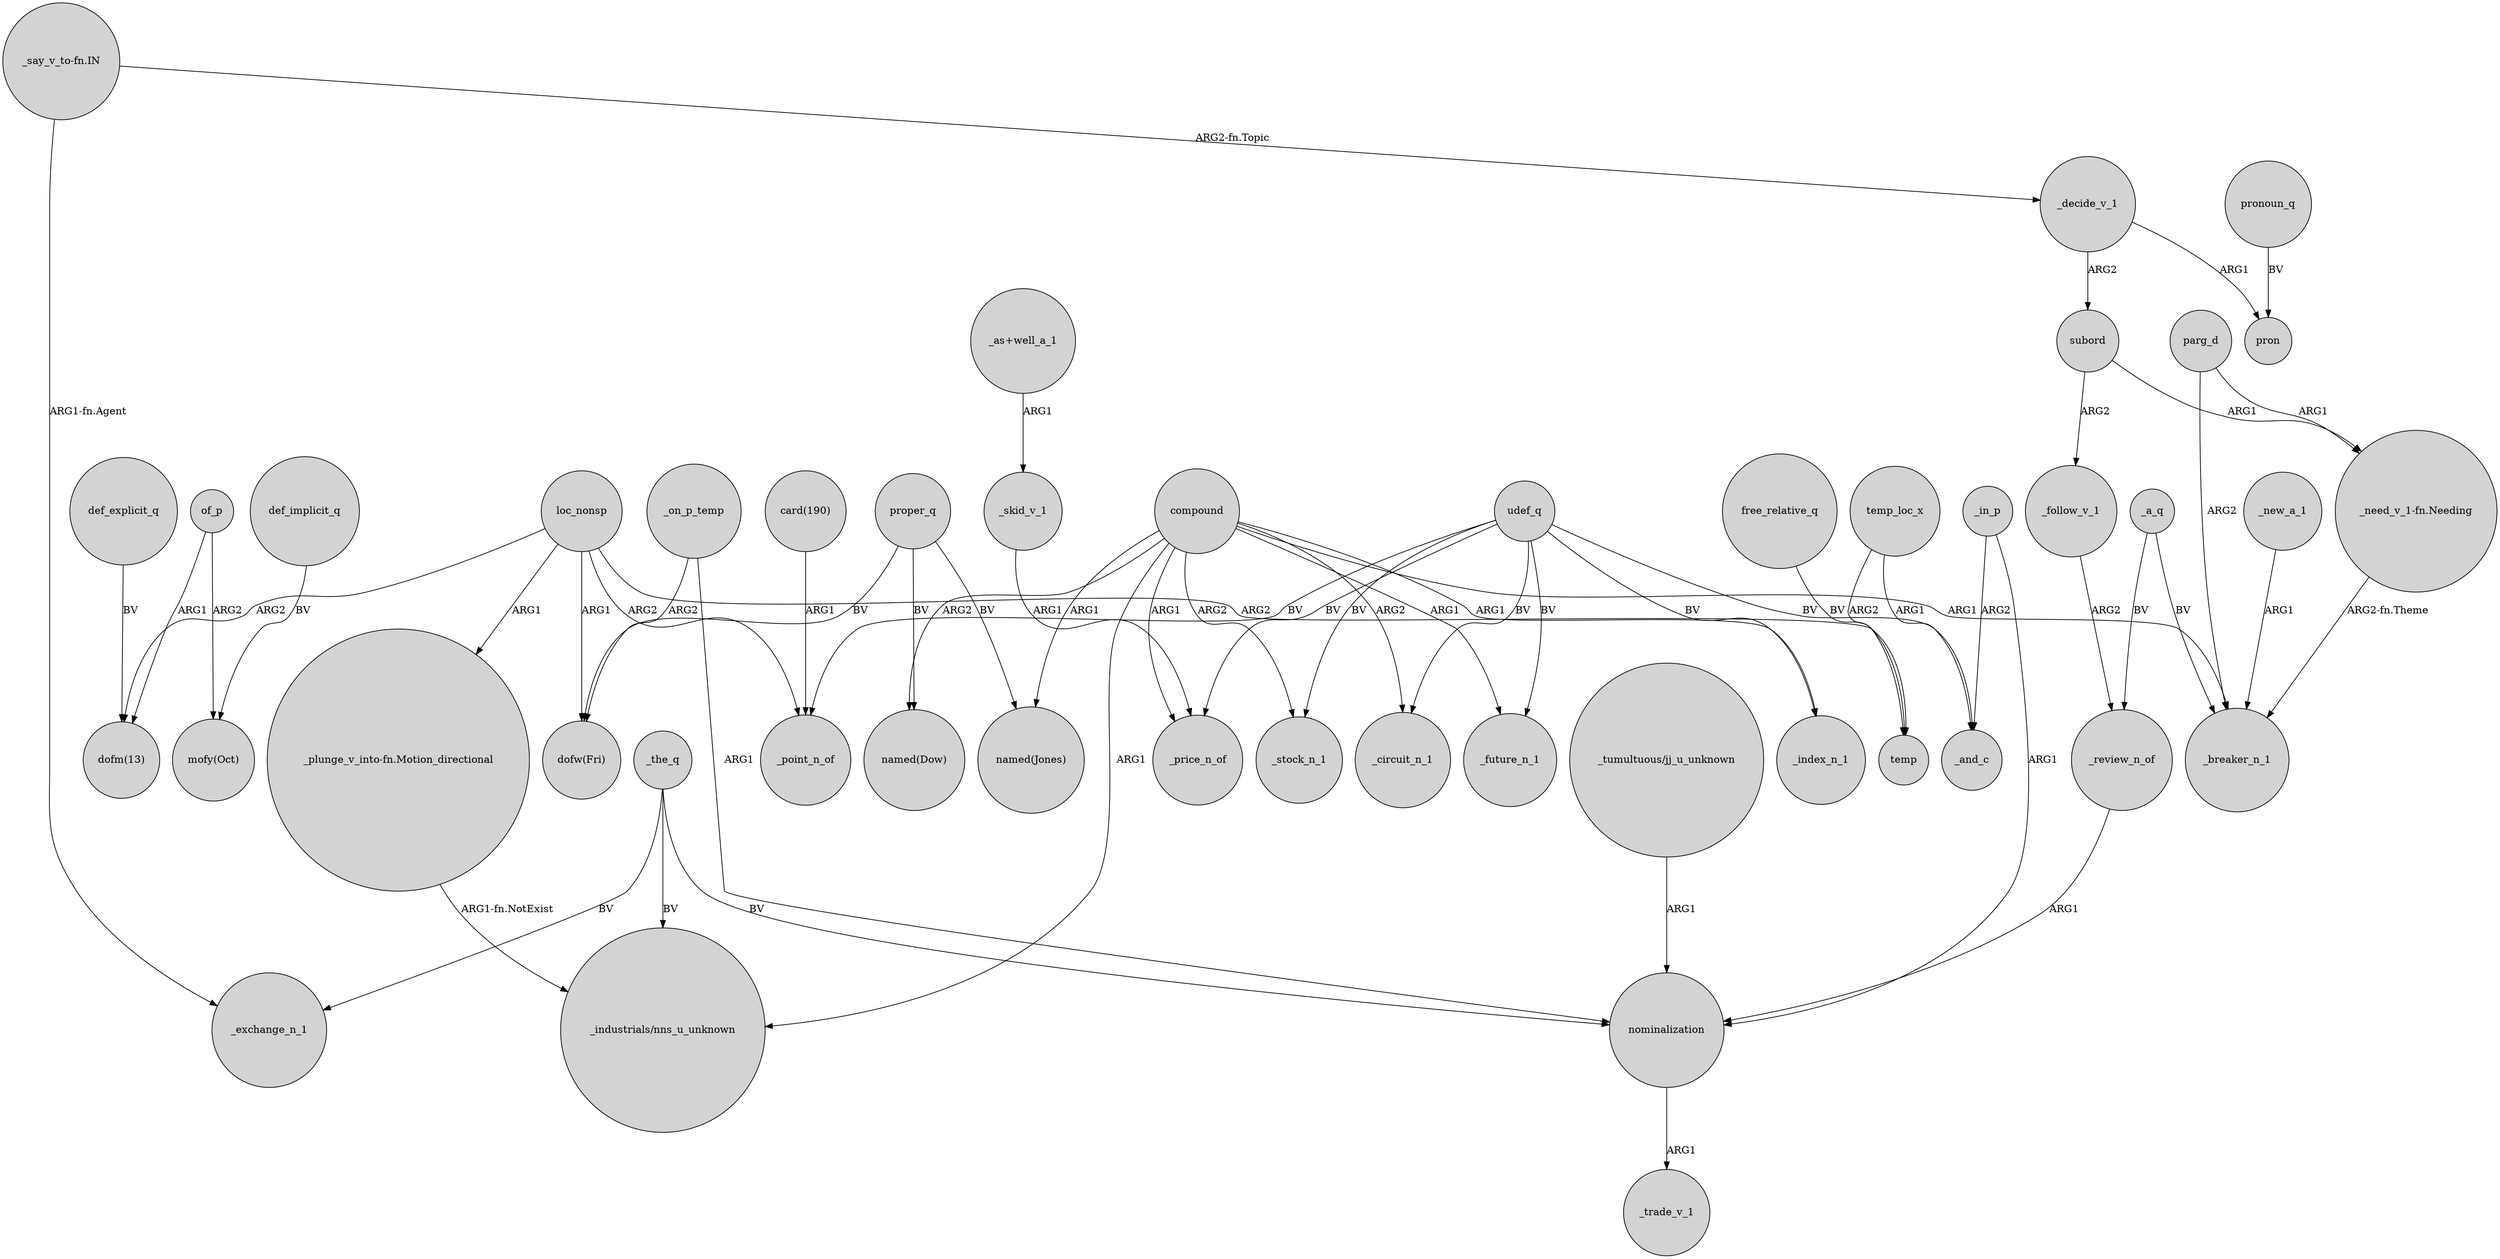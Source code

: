 digraph {
	node [shape=circle style=filled]
	"_say_v_to-fn.IN" -> _exchange_n_1 [label="ARG1-fn.Agent"]
	of_p -> "dofm(13)" [label=ARG1]
	_decide_v_1 -> subord [label=ARG2]
	loc_nonsp -> "_plunge_v_into-fn.Motion_directional" [label=ARG1]
	proper_q -> "dofw(Fri)" [label=BV]
	loc_nonsp -> _point_n_of [label=ARG2]
	compound -> _future_n_1 [label=ARG1]
	free_relative_q -> temp [label=BV]
	def_implicit_q -> "mofy(Oct)" [label=BV]
	compound -> "named(Dow)" [label=ARG2]
	udef_q -> _price_n_of [label=BV]
	"card(190)" -> _point_n_of [label=ARG1]
	_skid_v_1 -> _price_n_of [label=ARG1]
	_the_q -> "_industrials/nns_u_unknown" [label=BV]
	_a_q -> _review_n_of [label=BV]
	parg_d -> _breaker_n_1 [label=ARG2]
	loc_nonsp -> "dofw(Fri)" [label=ARG1]
	proper_q -> "named(Dow)" [label=BV]
	compound -> _breaker_n_1 [label=ARG1]
	subord -> _follow_v_1 [label=ARG2]
	udef_q -> _circuit_n_1 [label=BV]
	of_p -> "mofy(Oct)" [label=ARG2]
	_a_q -> _breaker_n_1 [label=BV]
	temp_loc_x -> _and_c [label=ARG1]
	nominalization -> _trade_v_1 [label=ARG1]
	udef_q -> _index_n_1 [label=BV]
	"_tumultuous/jj_u_unknown" -> nominalization [label=ARG1]
	"_as+well_a_1" -> _skid_v_1 [label=ARG1]
	compound -> _stock_n_1 [label=ARG2]
	compound -> _index_n_1 [label=ARG1]
	compound -> "_industrials/nns_u_unknown" [label=ARG1]
	pronoun_q -> pron [label=BV]
	"_plunge_v_into-fn.Motion_directional" -> "_industrials/nns_u_unknown" [label="ARG1-fn.NotExist"]
	temp_loc_x -> temp [label=ARG2]
	parg_d -> "_need_v_1-fn.Needing" [label=ARG1]
	udef_q -> _stock_n_1 [label=BV]
	loc_nonsp -> temp [label=ARG2]
	proper_q -> "named(Jones)" [label=BV]
	_on_p_temp -> "dofw(Fri)" [label=ARG2]
	loc_nonsp -> "dofm(13)" [label=ARG2]
	_on_p_temp -> nominalization [label=ARG1]
	_in_p -> nominalization [label=ARG1]
	def_explicit_q -> "dofm(13)" [label=BV]
	_new_a_1 -> _breaker_n_1 [label=ARG1]
	udef_q -> _future_n_1 [label=BV]
	_review_n_of -> nominalization [label=ARG1]
	_follow_v_1 -> _review_n_of [label=ARG2]
	subord -> "_need_v_1-fn.Needing" [label=ARG1]
	"_need_v_1-fn.Needing" -> _breaker_n_1 [label="ARG2-fn.Theme"]
	compound -> _price_n_of [label=ARG1]
	_decide_v_1 -> pron [label=ARG1]
	udef_q -> _and_c [label=BV]
	compound -> "named(Jones)" [label=ARG1]
	_in_p -> _and_c [label=ARG2]
	"_say_v_to-fn.IN" -> _decide_v_1 [label="ARG2-fn.Topic"]
	_the_q -> _exchange_n_1 [label=BV]
	_the_q -> nominalization [label=BV]
	udef_q -> _point_n_of [label=BV]
	compound -> _circuit_n_1 [label=ARG2]
}
